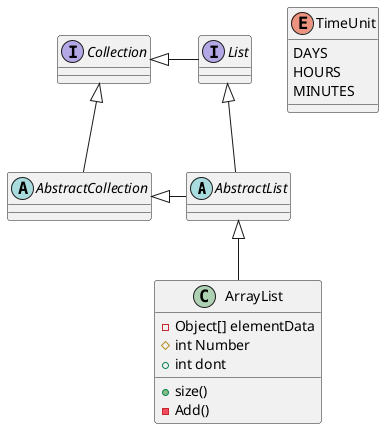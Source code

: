 @startuml
'https://plantuml.com/class-diagram

abstract class AbstractList
abstract AbstractCollection
interface List
interface Collection

List <|-- AbstractList
Collection <|-- AbstractCollection

Collection <|- List
AbstractCollection <|- AbstractList
AbstractList <|-- ArrayList

class ArrayList {
-Object[] elementData
+size()
-Add()
#int Number
+int dont
}

enum TimeUnit {
DAYS
HOURS
MINUTES
}

@enduml